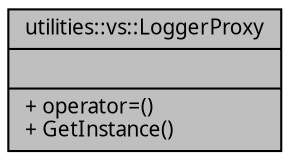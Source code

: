 digraph "utilities::vs::LoggerProxy"
{
 // INTERACTIVE_SVG=YES
  edge [fontname="Verdana",fontsize="10",labelfontname="Verdana",labelfontsize="10"];
  node [fontname="Verdana",fontsize="10",shape=record];
  Node1 [label="{utilities::vs::LoggerProxy\n||+ operator=()\l+ GetInstance()\l}",height=0.2,width=0.4,color="black", fillcolor="grey75", style="filled", fontcolor="black"];
}
